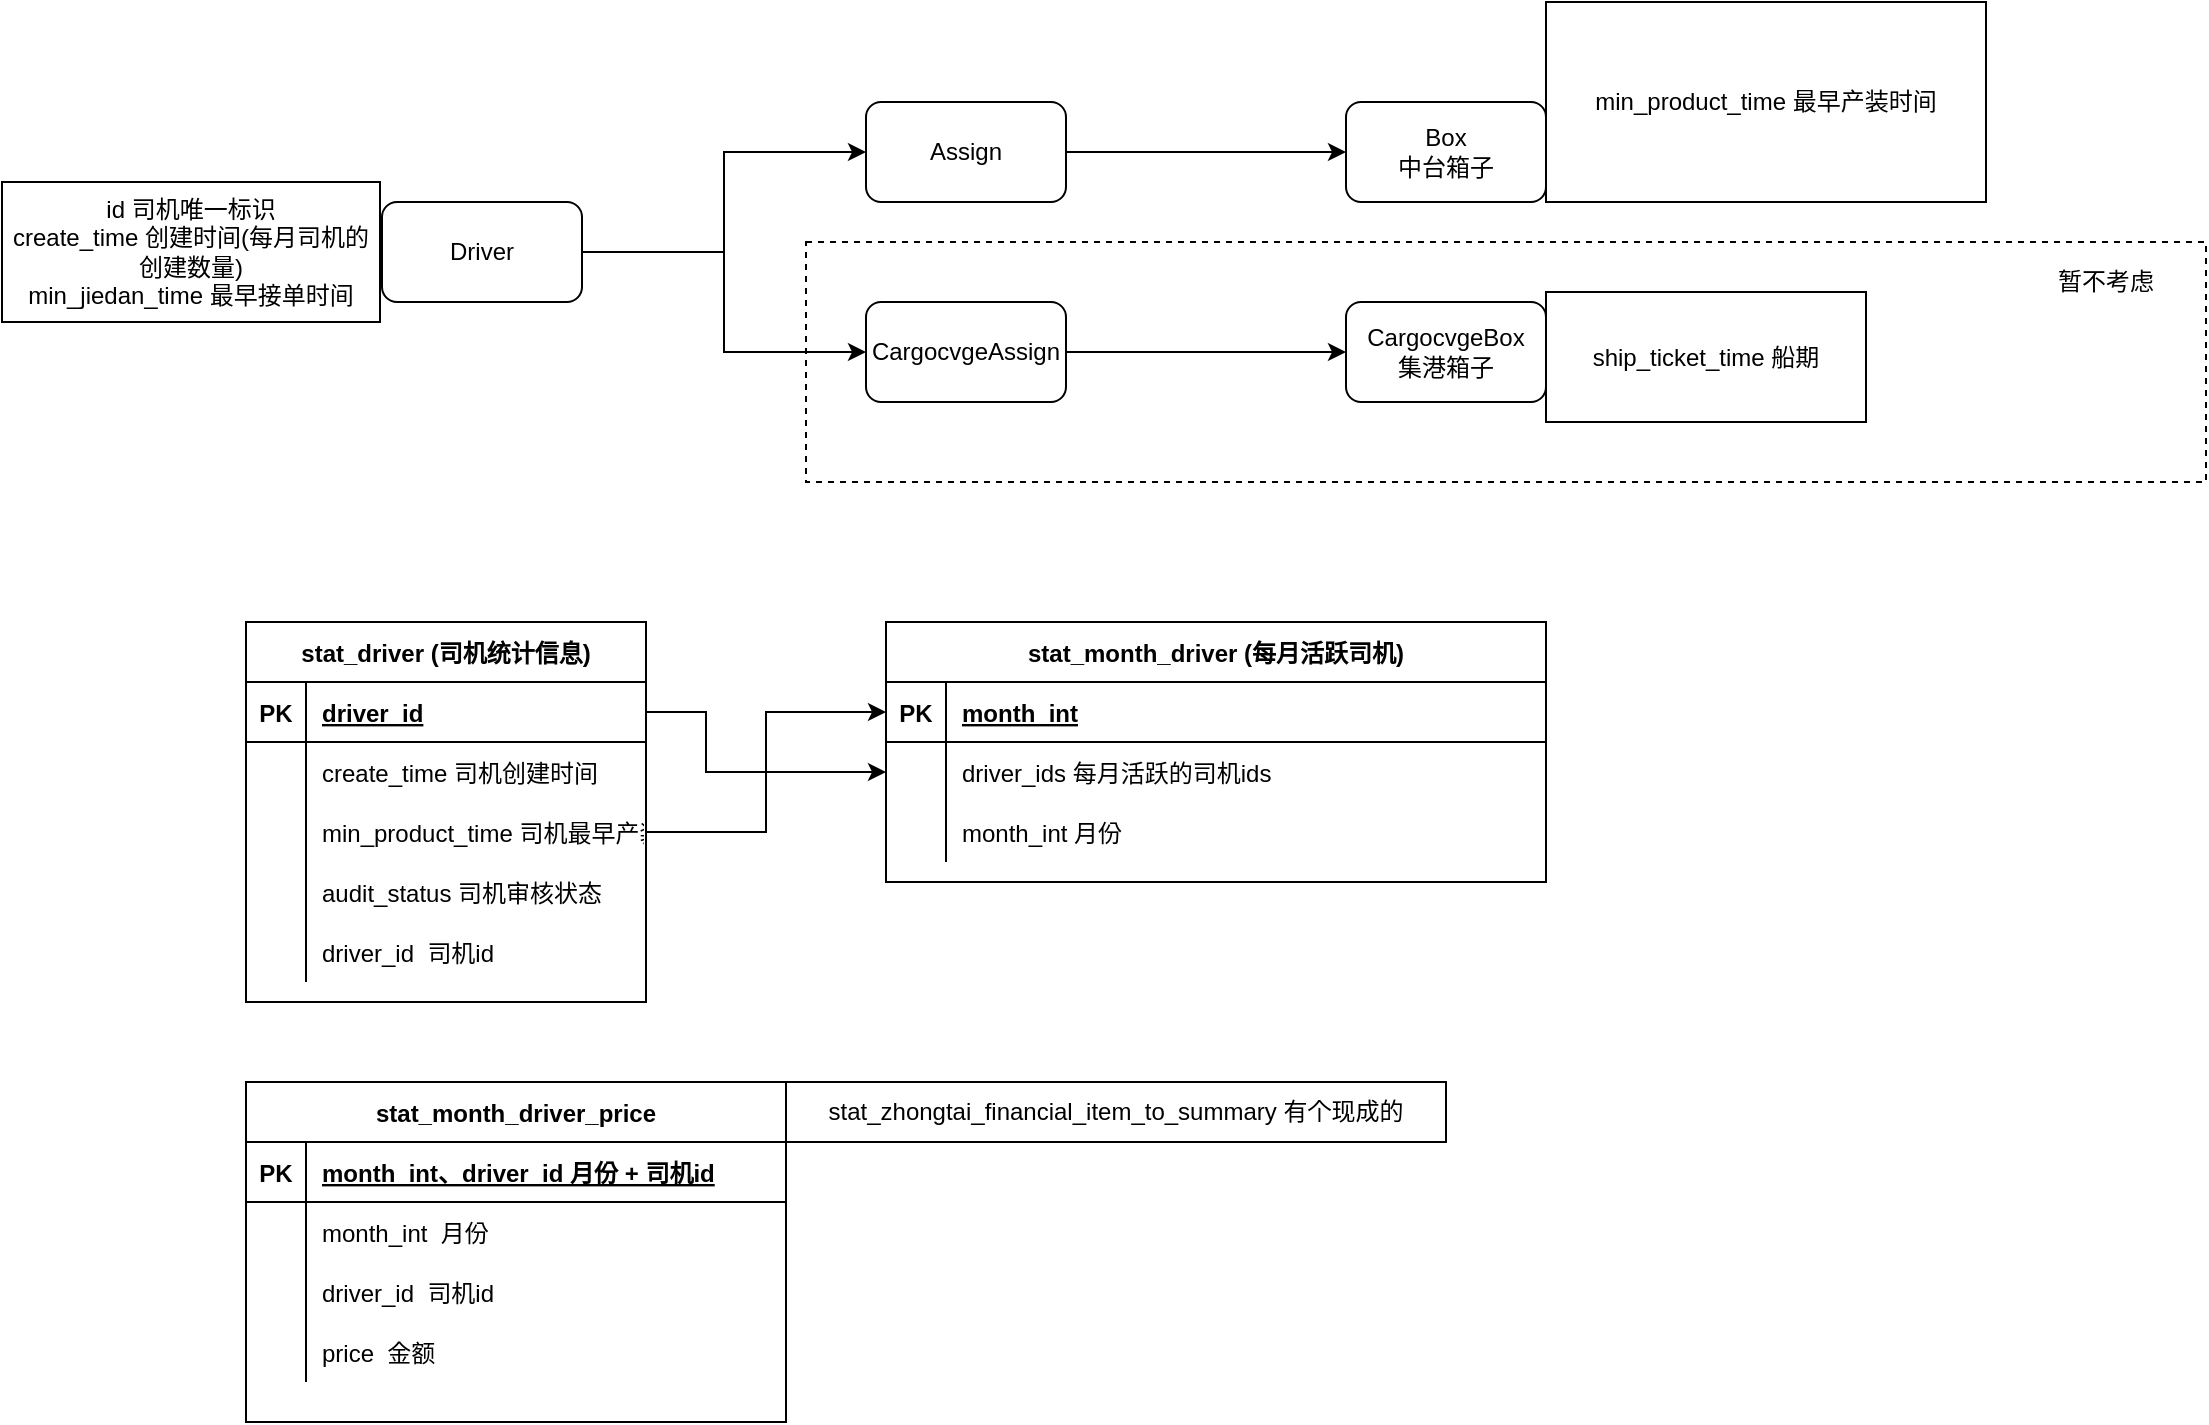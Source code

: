 <mxfile version="14.6.6" type="github">
  <diagram id="LqfB9y1q7tUIyyMH-9oH" name="第 1 页">
    <mxGraphModel dx="1437" dy="1028" grid="1" gridSize="10" guides="1" tooltips="1" connect="1" arrows="1" fold="1" page="1" pageScale="1" pageWidth="827" pageHeight="1169" math="0" shadow="0">
      <root>
        <mxCell id="0" />
        <mxCell id="1" parent="0" />
        <mxCell id="3om4H7ewQT04mksPTmhT-65" value="" style="rounded=0;whiteSpace=wrap;html=1;fillColor=none;dashed=1;" vertex="1" parent="1">
          <mxGeometry x="410" y="330" width="700" height="120" as="geometry" />
        </mxCell>
        <mxCell id="3om4H7ewQT04mksPTmhT-6" style="edgeStyle=orthogonalEdgeStyle;rounded=0;orthogonalLoop=1;jettySize=auto;html=1;exitX=1;exitY=0.5;exitDx=0;exitDy=0;" edge="1" parent="1" source="3om4H7ewQT04mksPTmhT-1" target="3om4H7ewQT04mksPTmhT-3">
          <mxGeometry relative="1" as="geometry" />
        </mxCell>
        <mxCell id="3om4H7ewQT04mksPTmhT-7" style="edgeStyle=orthogonalEdgeStyle;rounded=0;orthogonalLoop=1;jettySize=auto;html=1;exitX=1;exitY=0.5;exitDx=0;exitDy=0;entryX=0;entryY=0.5;entryDx=0;entryDy=0;" edge="1" parent="1" source="3om4H7ewQT04mksPTmhT-1" target="3om4H7ewQT04mksPTmhT-4">
          <mxGeometry relative="1" as="geometry" />
        </mxCell>
        <mxCell id="3om4H7ewQT04mksPTmhT-1" value="Driver" style="rounded=1;whiteSpace=wrap;html=1;" vertex="1" parent="1">
          <mxGeometry x="198" y="310" width="100" height="50" as="geometry" />
        </mxCell>
        <mxCell id="3om4H7ewQT04mksPTmhT-2" value="Box&lt;br&gt;中台箱子" style="rounded=1;whiteSpace=wrap;html=1;" vertex="1" parent="1">
          <mxGeometry x="680" y="260" width="100" height="50" as="geometry" />
        </mxCell>
        <mxCell id="3om4H7ewQT04mksPTmhT-8" style="edgeStyle=orthogonalEdgeStyle;rounded=0;orthogonalLoop=1;jettySize=auto;html=1;exitX=1;exitY=0.5;exitDx=0;exitDy=0;entryX=0;entryY=0.5;entryDx=0;entryDy=0;" edge="1" parent="1" source="3om4H7ewQT04mksPTmhT-3" target="3om4H7ewQT04mksPTmhT-2">
          <mxGeometry relative="1" as="geometry" />
        </mxCell>
        <mxCell id="3om4H7ewQT04mksPTmhT-3" value="Assign" style="rounded=1;whiteSpace=wrap;html=1;" vertex="1" parent="1">
          <mxGeometry x="440" y="260" width="100" height="50" as="geometry" />
        </mxCell>
        <mxCell id="3om4H7ewQT04mksPTmhT-9" style="edgeStyle=orthogonalEdgeStyle;rounded=0;orthogonalLoop=1;jettySize=auto;html=1;exitX=1;exitY=0.5;exitDx=0;exitDy=0;entryX=0;entryY=0.5;entryDx=0;entryDy=0;" edge="1" parent="1" source="3om4H7ewQT04mksPTmhT-4" target="3om4H7ewQT04mksPTmhT-5">
          <mxGeometry relative="1" as="geometry" />
        </mxCell>
        <mxCell id="3om4H7ewQT04mksPTmhT-4" value="CargocvgeAssign" style="rounded=1;whiteSpace=wrap;html=1;" vertex="1" parent="1">
          <mxGeometry x="440" y="360" width="100" height="50" as="geometry" />
        </mxCell>
        <mxCell id="3om4H7ewQT04mksPTmhT-5" value="CargocvgeBox&lt;br&gt;集港箱子" style="rounded=1;whiteSpace=wrap;html=1;" vertex="1" parent="1">
          <mxGeometry x="680" y="360" width="100" height="50" as="geometry" />
        </mxCell>
        <mxCell id="3om4H7ewQT04mksPTmhT-10" value="id 司机唯一标识&lt;br&gt;create_time 创建时间(每月司机的创建数量)&lt;br&gt;min_jiedan_time 最早接单时间" style="rounded=0;whiteSpace=wrap;html=1;" vertex="1" parent="1">
          <mxGeometry x="8" y="300" width="189" height="70" as="geometry" />
        </mxCell>
        <mxCell id="3om4H7ewQT04mksPTmhT-11" value="min_product_time 最早产装时间" style="rounded=0;whiteSpace=wrap;html=1;" vertex="1" parent="1">
          <mxGeometry x="780" y="210" width="220" height="100" as="geometry" />
        </mxCell>
        <mxCell id="3om4H7ewQT04mksPTmhT-12" value="ship_ticket_time 船期" style="rounded=0;whiteSpace=wrap;html=1;" vertex="1" parent="1">
          <mxGeometry x="780" y="355" width="160" height="65" as="geometry" />
        </mxCell>
        <mxCell id="3om4H7ewQT04mksPTmhT-13" value="stat_driver (司机统计信息)" style="shape=table;startSize=30;container=1;collapsible=1;childLayout=tableLayout;fixedRows=1;rowLines=0;fontStyle=1;align=center;resizeLast=1;" vertex="1" parent="1">
          <mxGeometry x="130" y="520" width="200" height="190" as="geometry" />
        </mxCell>
        <mxCell id="3om4H7ewQT04mksPTmhT-14" value="" style="shape=partialRectangle;collapsible=0;dropTarget=0;pointerEvents=0;fillColor=none;top=0;left=0;bottom=1;right=0;points=[[0,0.5],[1,0.5]];portConstraint=eastwest;" vertex="1" parent="3om4H7ewQT04mksPTmhT-13">
          <mxGeometry y="30" width="200" height="30" as="geometry" />
        </mxCell>
        <mxCell id="3om4H7ewQT04mksPTmhT-15" value="PK" style="shape=partialRectangle;connectable=0;fillColor=none;top=0;left=0;bottom=0;right=0;fontStyle=1;overflow=hidden;" vertex="1" parent="3om4H7ewQT04mksPTmhT-14">
          <mxGeometry width="30" height="30" as="geometry" />
        </mxCell>
        <mxCell id="3om4H7ewQT04mksPTmhT-16" value="driver_id" style="shape=partialRectangle;connectable=0;fillColor=none;top=0;left=0;bottom=0;right=0;align=left;spacingLeft=6;fontStyle=5;overflow=hidden;" vertex="1" parent="3om4H7ewQT04mksPTmhT-14">
          <mxGeometry x="30" width="170" height="30" as="geometry" />
        </mxCell>
        <mxCell id="3om4H7ewQT04mksPTmhT-17" value="" style="shape=partialRectangle;collapsible=0;dropTarget=0;pointerEvents=0;fillColor=none;top=0;left=0;bottom=0;right=0;points=[[0,0.5],[1,0.5]];portConstraint=eastwest;" vertex="1" parent="3om4H7ewQT04mksPTmhT-13">
          <mxGeometry y="60" width="200" height="30" as="geometry" />
        </mxCell>
        <mxCell id="3om4H7ewQT04mksPTmhT-18" value="" style="shape=partialRectangle;connectable=0;fillColor=none;top=0;left=0;bottom=0;right=0;editable=1;overflow=hidden;" vertex="1" parent="3om4H7ewQT04mksPTmhT-17">
          <mxGeometry width="30" height="30" as="geometry" />
        </mxCell>
        <mxCell id="3om4H7ewQT04mksPTmhT-19" value="create_time 司机创建时间" style="shape=partialRectangle;connectable=0;fillColor=none;top=0;left=0;bottom=0;right=0;align=left;spacingLeft=6;overflow=hidden;" vertex="1" parent="3om4H7ewQT04mksPTmhT-17">
          <mxGeometry x="30" width="170" height="30" as="geometry" />
        </mxCell>
        <mxCell id="3om4H7ewQT04mksPTmhT-20" value="" style="shape=partialRectangle;collapsible=0;dropTarget=0;pointerEvents=0;fillColor=none;top=0;left=0;bottom=0;right=0;points=[[0,0.5],[1,0.5]];portConstraint=eastwest;" vertex="1" parent="3om4H7ewQT04mksPTmhT-13">
          <mxGeometry y="90" width="200" height="30" as="geometry" />
        </mxCell>
        <mxCell id="3om4H7ewQT04mksPTmhT-21" value="" style="shape=partialRectangle;connectable=0;fillColor=none;top=0;left=0;bottom=0;right=0;editable=1;overflow=hidden;" vertex="1" parent="3om4H7ewQT04mksPTmhT-20">
          <mxGeometry width="30" height="30" as="geometry" />
        </mxCell>
        <mxCell id="3om4H7ewQT04mksPTmhT-22" value="min_product_time 司机最早产装时间" style="shape=partialRectangle;connectable=0;fillColor=none;top=0;left=0;bottom=0;right=0;align=left;spacingLeft=6;overflow=hidden;" vertex="1" parent="3om4H7ewQT04mksPTmhT-20">
          <mxGeometry x="30" width="170" height="30" as="geometry" />
        </mxCell>
        <mxCell id="3om4H7ewQT04mksPTmhT-23" value="" style="shape=partialRectangle;collapsible=0;dropTarget=0;pointerEvents=0;fillColor=none;top=0;left=0;bottom=0;right=0;points=[[0,0.5],[1,0.5]];portConstraint=eastwest;" vertex="1" parent="3om4H7ewQT04mksPTmhT-13">
          <mxGeometry y="120" width="200" height="30" as="geometry" />
        </mxCell>
        <mxCell id="3om4H7ewQT04mksPTmhT-24" value="" style="shape=partialRectangle;connectable=0;fillColor=none;top=0;left=0;bottom=0;right=0;editable=1;overflow=hidden;" vertex="1" parent="3om4H7ewQT04mksPTmhT-23">
          <mxGeometry width="30" height="30" as="geometry" />
        </mxCell>
        <mxCell id="3om4H7ewQT04mksPTmhT-25" value="audit_status 司机审核状态" style="shape=partialRectangle;connectable=0;fillColor=none;top=0;left=0;bottom=0;right=0;align=left;spacingLeft=6;overflow=hidden;" vertex="1" parent="3om4H7ewQT04mksPTmhT-23">
          <mxGeometry x="30" width="170" height="30" as="geometry" />
        </mxCell>
        <mxCell id="3om4H7ewQT04mksPTmhT-58" style="shape=partialRectangle;collapsible=0;dropTarget=0;pointerEvents=0;fillColor=none;top=0;left=0;bottom=0;right=0;points=[[0,0.5],[1,0.5]];portConstraint=eastwest;" vertex="1" parent="3om4H7ewQT04mksPTmhT-13">
          <mxGeometry y="150" width="200" height="30" as="geometry" />
        </mxCell>
        <mxCell id="3om4H7ewQT04mksPTmhT-59" style="shape=partialRectangle;connectable=0;fillColor=none;top=0;left=0;bottom=0;right=0;editable=1;overflow=hidden;" vertex="1" parent="3om4H7ewQT04mksPTmhT-58">
          <mxGeometry width="30" height="30" as="geometry" />
        </mxCell>
        <mxCell id="3om4H7ewQT04mksPTmhT-60" value="driver_id  司机id" style="shape=partialRectangle;connectable=0;fillColor=none;top=0;left=0;bottom=0;right=0;align=left;spacingLeft=6;overflow=hidden;" vertex="1" parent="3om4H7ewQT04mksPTmhT-58">
          <mxGeometry x="30" width="170" height="30" as="geometry" />
        </mxCell>
        <mxCell id="3om4H7ewQT04mksPTmhT-27" value="stat_month_driver (每月活跃司机)" style="shape=table;startSize=30;container=1;collapsible=1;childLayout=tableLayout;fixedRows=1;rowLines=0;fontStyle=1;align=center;resizeLast=1;" vertex="1" parent="1">
          <mxGeometry x="450" y="520" width="330" height="130" as="geometry" />
        </mxCell>
        <mxCell id="3om4H7ewQT04mksPTmhT-28" value="" style="shape=partialRectangle;collapsible=0;dropTarget=0;pointerEvents=0;fillColor=none;top=0;left=0;bottom=1;right=0;points=[[0,0.5],[1,0.5]];portConstraint=eastwest;" vertex="1" parent="3om4H7ewQT04mksPTmhT-27">
          <mxGeometry y="30" width="330" height="30" as="geometry" />
        </mxCell>
        <mxCell id="3om4H7ewQT04mksPTmhT-29" value="PK" style="shape=partialRectangle;connectable=0;fillColor=none;top=0;left=0;bottom=0;right=0;fontStyle=1;overflow=hidden;" vertex="1" parent="3om4H7ewQT04mksPTmhT-28">
          <mxGeometry width="30" height="30" as="geometry" />
        </mxCell>
        <mxCell id="3om4H7ewQT04mksPTmhT-30" value="month_int" style="shape=partialRectangle;connectable=0;fillColor=none;top=0;left=0;bottom=0;right=0;align=left;spacingLeft=6;fontStyle=5;overflow=hidden;" vertex="1" parent="3om4H7ewQT04mksPTmhT-28">
          <mxGeometry x="30" width="300" height="30" as="geometry" />
        </mxCell>
        <mxCell id="3om4H7ewQT04mksPTmhT-31" value="" style="shape=partialRectangle;collapsible=0;dropTarget=0;pointerEvents=0;fillColor=none;top=0;left=0;bottom=0;right=0;points=[[0,0.5],[1,0.5]];portConstraint=eastwest;" vertex="1" parent="3om4H7ewQT04mksPTmhT-27">
          <mxGeometry y="60" width="330" height="30" as="geometry" />
        </mxCell>
        <mxCell id="3om4H7ewQT04mksPTmhT-32" value="" style="shape=partialRectangle;connectable=0;fillColor=none;top=0;left=0;bottom=0;right=0;editable=1;overflow=hidden;" vertex="1" parent="3om4H7ewQT04mksPTmhT-31">
          <mxGeometry width="30" height="30" as="geometry" />
        </mxCell>
        <mxCell id="3om4H7ewQT04mksPTmhT-33" value="driver_ids 每月活跃的司机ids" style="shape=partialRectangle;connectable=0;fillColor=none;top=0;left=0;bottom=0;right=0;align=left;spacingLeft=6;overflow=hidden;" vertex="1" parent="3om4H7ewQT04mksPTmhT-31">
          <mxGeometry x="30" width="300" height="30" as="geometry" />
        </mxCell>
        <mxCell id="3om4H7ewQT04mksPTmhT-55" style="shape=partialRectangle;collapsible=0;dropTarget=0;pointerEvents=0;fillColor=none;top=0;left=0;bottom=0;right=0;points=[[0,0.5],[1,0.5]];portConstraint=eastwest;" vertex="1" parent="3om4H7ewQT04mksPTmhT-27">
          <mxGeometry y="90" width="330" height="30" as="geometry" />
        </mxCell>
        <mxCell id="3om4H7ewQT04mksPTmhT-56" style="shape=partialRectangle;connectable=0;fillColor=none;top=0;left=0;bottom=0;right=0;editable=1;overflow=hidden;" vertex="1" parent="3om4H7ewQT04mksPTmhT-55">
          <mxGeometry width="30" height="30" as="geometry" />
        </mxCell>
        <mxCell id="3om4H7ewQT04mksPTmhT-57" value="month_int 月份" style="shape=partialRectangle;connectable=0;fillColor=none;top=0;left=0;bottom=0;right=0;align=left;spacingLeft=6;overflow=hidden;" vertex="1" parent="3om4H7ewQT04mksPTmhT-55">
          <mxGeometry x="30" width="300" height="30" as="geometry" />
        </mxCell>
        <mxCell id="3om4H7ewQT04mksPTmhT-40" style="edgeStyle=orthogonalEdgeStyle;rounded=0;orthogonalLoop=1;jettySize=auto;html=1;exitX=1;exitY=0.5;exitDx=0;exitDy=0;entryX=0;entryY=0.5;entryDx=0;entryDy=0;" edge="1" parent="1" source="3om4H7ewQT04mksPTmhT-20" target="3om4H7ewQT04mksPTmhT-28">
          <mxGeometry relative="1" as="geometry" />
        </mxCell>
        <mxCell id="3om4H7ewQT04mksPTmhT-41" style="edgeStyle=orthogonalEdgeStyle;rounded=0;orthogonalLoop=1;jettySize=auto;html=1;exitX=1;exitY=0.5;exitDx=0;exitDy=0;entryX=0;entryY=0.5;entryDx=0;entryDy=0;" edge="1" parent="1" source="3om4H7ewQT04mksPTmhT-14" target="3om4H7ewQT04mksPTmhT-31">
          <mxGeometry relative="1" as="geometry">
            <Array as="points">
              <mxPoint x="360" y="565" />
              <mxPoint x="360" y="595" />
            </Array>
          </mxGeometry>
        </mxCell>
        <mxCell id="3om4H7ewQT04mksPTmhT-42" value="stat_month_driver_price" style="shape=table;startSize=30;container=1;collapsible=1;childLayout=tableLayout;fixedRows=1;rowLines=0;fontStyle=1;align=center;resizeLast=1;" vertex="1" parent="1">
          <mxGeometry x="130" y="750" width="270" height="170" as="geometry" />
        </mxCell>
        <mxCell id="3om4H7ewQT04mksPTmhT-43" value="" style="shape=partialRectangle;collapsible=0;dropTarget=0;pointerEvents=0;fillColor=none;top=0;left=0;bottom=1;right=0;points=[[0,0.5],[1,0.5]];portConstraint=eastwest;" vertex="1" parent="3om4H7ewQT04mksPTmhT-42">
          <mxGeometry y="30" width="270" height="30" as="geometry" />
        </mxCell>
        <mxCell id="3om4H7ewQT04mksPTmhT-44" value="PK" style="shape=partialRectangle;connectable=0;fillColor=none;top=0;left=0;bottom=0;right=0;fontStyle=1;overflow=hidden;" vertex="1" parent="3om4H7ewQT04mksPTmhT-43">
          <mxGeometry width="30" height="30" as="geometry" />
        </mxCell>
        <mxCell id="3om4H7ewQT04mksPTmhT-45" value="month_int、driver_id 月份 + 司机id" style="shape=partialRectangle;connectable=0;fillColor=none;top=0;left=0;bottom=0;right=0;align=left;spacingLeft=6;fontStyle=5;overflow=hidden;" vertex="1" parent="3om4H7ewQT04mksPTmhT-43">
          <mxGeometry x="30" width="240" height="30" as="geometry" />
        </mxCell>
        <mxCell id="3om4H7ewQT04mksPTmhT-46" value="" style="shape=partialRectangle;collapsible=0;dropTarget=0;pointerEvents=0;fillColor=none;top=0;left=0;bottom=0;right=0;points=[[0,0.5],[1,0.5]];portConstraint=eastwest;" vertex="1" parent="3om4H7ewQT04mksPTmhT-42">
          <mxGeometry y="60" width="270" height="30" as="geometry" />
        </mxCell>
        <mxCell id="3om4H7ewQT04mksPTmhT-47" value="" style="shape=partialRectangle;connectable=0;fillColor=none;top=0;left=0;bottom=0;right=0;editable=1;overflow=hidden;" vertex="1" parent="3om4H7ewQT04mksPTmhT-46">
          <mxGeometry width="30" height="30" as="geometry" />
        </mxCell>
        <mxCell id="3om4H7ewQT04mksPTmhT-48" value="month_int  月份" style="shape=partialRectangle;connectable=0;fillColor=none;top=0;left=0;bottom=0;right=0;align=left;spacingLeft=6;overflow=hidden;" vertex="1" parent="3om4H7ewQT04mksPTmhT-46">
          <mxGeometry x="30" width="240" height="30" as="geometry" />
        </mxCell>
        <mxCell id="3om4H7ewQT04mksPTmhT-49" value="" style="shape=partialRectangle;collapsible=0;dropTarget=0;pointerEvents=0;fillColor=none;top=0;left=0;bottom=0;right=0;points=[[0,0.5],[1,0.5]];portConstraint=eastwest;" vertex="1" parent="3om4H7ewQT04mksPTmhT-42">
          <mxGeometry y="90" width="270" height="30" as="geometry" />
        </mxCell>
        <mxCell id="3om4H7ewQT04mksPTmhT-50" value="" style="shape=partialRectangle;connectable=0;fillColor=none;top=0;left=0;bottom=0;right=0;editable=1;overflow=hidden;" vertex="1" parent="3om4H7ewQT04mksPTmhT-49">
          <mxGeometry width="30" height="30" as="geometry" />
        </mxCell>
        <mxCell id="3om4H7ewQT04mksPTmhT-51" value="driver_id  司机id" style="shape=partialRectangle;connectable=0;fillColor=none;top=0;left=0;bottom=0;right=0;align=left;spacingLeft=6;overflow=hidden;" vertex="1" parent="3om4H7ewQT04mksPTmhT-49">
          <mxGeometry x="30" width="240" height="30" as="geometry" />
        </mxCell>
        <mxCell id="3om4H7ewQT04mksPTmhT-52" value="" style="shape=partialRectangle;collapsible=0;dropTarget=0;pointerEvents=0;fillColor=none;top=0;left=0;bottom=0;right=0;points=[[0,0.5],[1,0.5]];portConstraint=eastwest;" vertex="1" parent="3om4H7ewQT04mksPTmhT-42">
          <mxGeometry y="120" width="270" height="30" as="geometry" />
        </mxCell>
        <mxCell id="3om4H7ewQT04mksPTmhT-53" value="" style="shape=partialRectangle;connectable=0;fillColor=none;top=0;left=0;bottom=0;right=0;editable=1;overflow=hidden;" vertex="1" parent="3om4H7ewQT04mksPTmhT-52">
          <mxGeometry width="30" height="30" as="geometry" />
        </mxCell>
        <mxCell id="3om4H7ewQT04mksPTmhT-54" value="price  金额" style="shape=partialRectangle;connectable=0;fillColor=none;top=0;left=0;bottom=0;right=0;align=left;spacingLeft=6;overflow=hidden;" vertex="1" parent="3om4H7ewQT04mksPTmhT-52">
          <mxGeometry x="30" width="240" height="30" as="geometry" />
        </mxCell>
        <mxCell id="3om4H7ewQT04mksPTmhT-64" value="stat_zhongtai_financial_item_to_summary 有个现成的" style="rounded=0;whiteSpace=wrap;html=1;" vertex="1" parent="1">
          <mxGeometry x="400" y="750" width="330" height="30" as="geometry" />
        </mxCell>
        <mxCell id="3om4H7ewQT04mksPTmhT-66" value="暂不考虑" style="text;html=1;strokeColor=none;fillColor=none;align=center;verticalAlign=middle;whiteSpace=wrap;rounded=0;dashed=1;" vertex="1" parent="1">
          <mxGeometry x="1020" y="345" width="80" height="10" as="geometry" />
        </mxCell>
      </root>
    </mxGraphModel>
  </diagram>
</mxfile>
